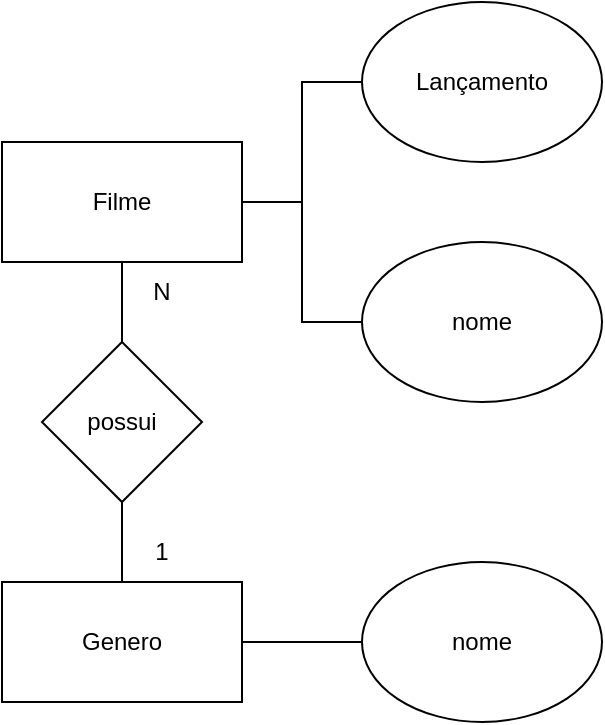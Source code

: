 <mxfile version="21.6.5" type="device">
  <diagram name="Página-1" id="QqE6yfjlqPjVZ56PIAN7">
    <mxGraphModel dx="1050" dy="485" grid="1" gridSize="10" guides="1" tooltips="1" connect="1" arrows="1" fold="1" page="1" pageScale="1" pageWidth="827" pageHeight="1169" math="0" shadow="0">
      <root>
        <mxCell id="0" />
        <mxCell id="1" parent="0" />
        <mxCell id="uvc1Zter9yhJ50SOgHwf-9" style="edgeStyle=orthogonalEdgeStyle;rounded=0;orthogonalLoop=1;jettySize=auto;html=1;entryX=0;entryY=0.5;entryDx=0;entryDy=0;endArrow=none;endFill=0;" edge="1" parent="1" source="uvc1Zter9yhJ50SOgHwf-1" target="uvc1Zter9yhJ50SOgHwf-8">
          <mxGeometry relative="1" as="geometry" />
        </mxCell>
        <mxCell id="uvc1Zter9yhJ50SOgHwf-1" value="Filme" style="rounded=0;whiteSpace=wrap;html=1;" vertex="1" parent="1">
          <mxGeometry x="60" y="160" width="120" height="60" as="geometry" />
        </mxCell>
        <mxCell id="uvc1Zter9yhJ50SOgHwf-2" value="Genero" style="rounded=0;whiteSpace=wrap;html=1;" vertex="1" parent="1">
          <mxGeometry x="60" y="380" width="120" height="60" as="geometry" />
        </mxCell>
        <mxCell id="uvc1Zter9yhJ50SOgHwf-4" style="edgeStyle=orthogonalEdgeStyle;orthogonalLoop=1;jettySize=auto;html=1;entryX=0.5;entryY=0;entryDx=0;entryDy=0;curved=1;endArrow=none;endFill=0;" edge="1" parent="1" source="uvc1Zter9yhJ50SOgHwf-3" target="uvc1Zter9yhJ50SOgHwf-2">
          <mxGeometry relative="1" as="geometry" />
        </mxCell>
        <mxCell id="uvc1Zter9yhJ50SOgHwf-5" style="edgeStyle=orthogonalEdgeStyle;rounded=0;orthogonalLoop=1;jettySize=auto;html=1;endArrow=none;endFill=0;" edge="1" parent="1" source="uvc1Zter9yhJ50SOgHwf-3" target="uvc1Zter9yhJ50SOgHwf-1">
          <mxGeometry relative="1" as="geometry" />
        </mxCell>
        <mxCell id="uvc1Zter9yhJ50SOgHwf-3" value="possui" style="rhombus;whiteSpace=wrap;html=1;" vertex="1" parent="1">
          <mxGeometry x="80" y="260" width="80" height="80" as="geometry" />
        </mxCell>
        <mxCell id="uvc1Zter9yhJ50SOgHwf-6" value="1" style="text;html=1;strokeColor=none;fillColor=none;align=center;verticalAlign=middle;whiteSpace=wrap;rounded=0;" vertex="1" parent="1">
          <mxGeometry x="110" y="350" width="60" height="30" as="geometry" />
        </mxCell>
        <mxCell id="uvc1Zter9yhJ50SOgHwf-7" value="N" style="text;html=1;strokeColor=none;fillColor=none;align=center;verticalAlign=middle;whiteSpace=wrap;rounded=0;" vertex="1" parent="1">
          <mxGeometry x="110" y="220" width="60" height="30" as="geometry" />
        </mxCell>
        <mxCell id="uvc1Zter9yhJ50SOgHwf-8" value="Lançamento" style="ellipse;whiteSpace=wrap;html=1;" vertex="1" parent="1">
          <mxGeometry x="240" y="90" width="120" height="80" as="geometry" />
        </mxCell>
        <mxCell id="uvc1Zter9yhJ50SOgHwf-11" style="edgeStyle=orthogonalEdgeStyle;rounded=0;orthogonalLoop=1;jettySize=auto;html=1;entryX=1;entryY=0.5;entryDx=0;entryDy=0;endArrow=none;endFill=0;" edge="1" parent="1" source="uvc1Zter9yhJ50SOgHwf-10" target="uvc1Zter9yhJ50SOgHwf-1">
          <mxGeometry relative="1" as="geometry" />
        </mxCell>
        <mxCell id="uvc1Zter9yhJ50SOgHwf-10" value="nome" style="ellipse;whiteSpace=wrap;html=1;" vertex="1" parent="1">
          <mxGeometry x="240" y="210" width="120" height="80" as="geometry" />
        </mxCell>
        <mxCell id="uvc1Zter9yhJ50SOgHwf-13" style="edgeStyle=orthogonalEdgeStyle;rounded=0;orthogonalLoop=1;jettySize=auto;html=1;entryX=1;entryY=0.5;entryDx=0;entryDy=0;endArrow=none;endFill=0;" edge="1" parent="1" source="uvc1Zter9yhJ50SOgHwf-12" target="uvc1Zter9yhJ50SOgHwf-2">
          <mxGeometry relative="1" as="geometry" />
        </mxCell>
        <mxCell id="uvc1Zter9yhJ50SOgHwf-12" value="nome" style="ellipse;whiteSpace=wrap;html=1;" vertex="1" parent="1">
          <mxGeometry x="240" y="370" width="120" height="80" as="geometry" />
        </mxCell>
      </root>
    </mxGraphModel>
  </diagram>
</mxfile>
